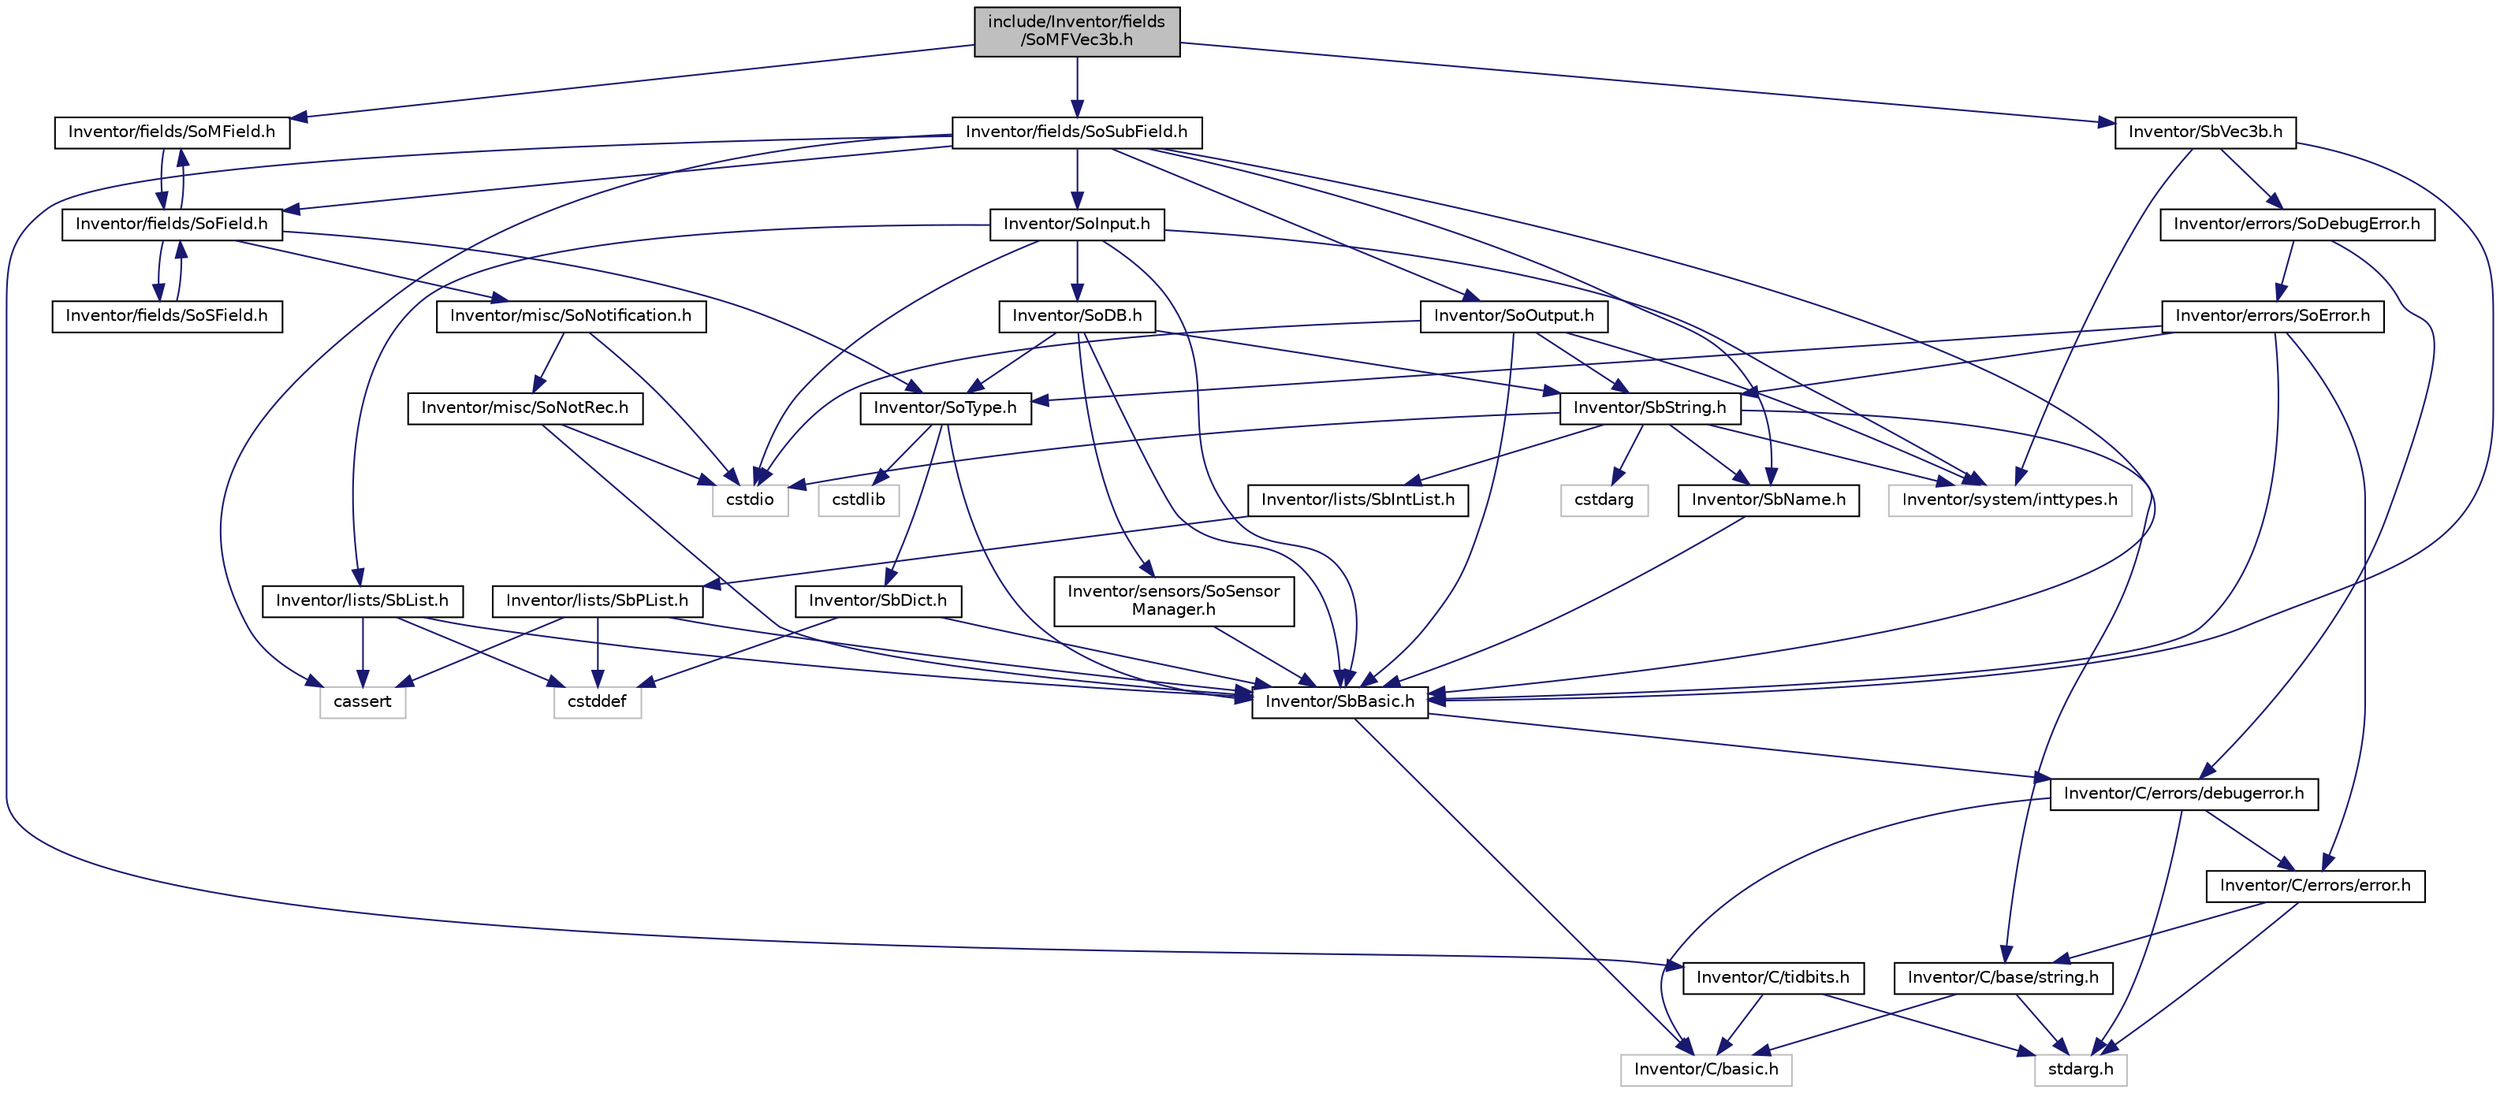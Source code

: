 digraph "include/Inventor/fields/SoMFVec3b.h"
{
 // LATEX_PDF_SIZE
  edge [fontname="Helvetica",fontsize="10",labelfontname="Helvetica",labelfontsize="10"];
  node [fontname="Helvetica",fontsize="10",shape=record];
  Node1 [label="include/Inventor/fields\l/SoMFVec3b.h",height=0.2,width=0.4,color="black", fillcolor="grey75", style="filled", fontcolor="black",tooltip=" "];
  Node1 -> Node2 [color="midnightblue",fontsize="10",style="solid",fontname="Helvetica"];
  Node2 [label="Inventor/fields/SoMField.h",height=0.2,width=0.4,color="black", fillcolor="white", style="filled",URL="$SoMField_8h.html",tooltip=" "];
  Node2 -> Node3 [color="midnightblue",fontsize="10",style="solid",fontname="Helvetica"];
  Node3 [label="Inventor/fields/SoField.h",height=0.2,width=0.4,color="black", fillcolor="white", style="filled",URL="$SoField_8h.html",tooltip=" "];
  Node3 -> Node4 [color="midnightblue",fontsize="10",style="solid",fontname="Helvetica"];
  Node4 [label="Inventor/SoType.h",height=0.2,width=0.4,color="black", fillcolor="white", style="filled",URL="$SoType_8h.html",tooltip=" "];
  Node4 -> Node5 [color="midnightblue",fontsize="10",style="solid",fontname="Helvetica"];
  Node5 [label="Inventor/SbBasic.h",height=0.2,width=0.4,color="black", fillcolor="white", style="filled",URL="$SbBasic_8h.html",tooltip=" "];
  Node5 -> Node6 [color="midnightblue",fontsize="10",style="solid",fontname="Helvetica"];
  Node6 [label="Inventor/C/basic.h",height=0.2,width=0.4,color="grey75", fillcolor="white", style="filled",tooltip=" "];
  Node5 -> Node7 [color="midnightblue",fontsize="10",style="solid",fontname="Helvetica"];
  Node7 [label="Inventor/C/errors/debugerror.h",height=0.2,width=0.4,color="black", fillcolor="white", style="filled",URL="$debugerror_8h.html",tooltip=" "];
  Node7 -> Node6 [color="midnightblue",fontsize="10",style="solid",fontname="Helvetica"];
  Node7 -> Node8 [color="midnightblue",fontsize="10",style="solid",fontname="Helvetica"];
  Node8 [label="Inventor/C/errors/error.h",height=0.2,width=0.4,color="black", fillcolor="white", style="filled",URL="$error_8h.html",tooltip=" "];
  Node8 -> Node9 [color="midnightblue",fontsize="10",style="solid",fontname="Helvetica"];
  Node9 [label="Inventor/C/base/string.h",height=0.2,width=0.4,color="black", fillcolor="white", style="filled",URL="$string_8h.html",tooltip=" "];
  Node9 -> Node6 [color="midnightblue",fontsize="10",style="solid",fontname="Helvetica"];
  Node9 -> Node10 [color="midnightblue",fontsize="10",style="solid",fontname="Helvetica"];
  Node10 [label="stdarg.h",height=0.2,width=0.4,color="grey75", fillcolor="white", style="filled",tooltip=" "];
  Node8 -> Node10 [color="midnightblue",fontsize="10",style="solid",fontname="Helvetica"];
  Node7 -> Node10 [color="midnightblue",fontsize="10",style="solid",fontname="Helvetica"];
  Node4 -> Node11 [color="midnightblue",fontsize="10",style="solid",fontname="Helvetica"];
  Node11 [label="cstdlib",height=0.2,width=0.4,color="grey75", fillcolor="white", style="filled",tooltip=" "];
  Node4 -> Node12 [color="midnightblue",fontsize="10",style="solid",fontname="Helvetica"];
  Node12 [label="Inventor/SbDict.h",height=0.2,width=0.4,color="black", fillcolor="white", style="filled",URL="$SbDict_8h.html",tooltip=" "];
  Node12 -> Node13 [color="midnightblue",fontsize="10",style="solid",fontname="Helvetica"];
  Node13 [label="cstddef",height=0.2,width=0.4,color="grey75", fillcolor="white", style="filled",tooltip=" "];
  Node12 -> Node5 [color="midnightblue",fontsize="10",style="solid",fontname="Helvetica"];
  Node3 -> Node14 [color="midnightblue",fontsize="10",style="solid",fontname="Helvetica"];
  Node14 [label="Inventor/misc/SoNotification.h",height=0.2,width=0.4,color="black", fillcolor="white", style="filled",URL="$SoNotification_8h.html",tooltip=" "];
  Node14 -> Node15 [color="midnightblue",fontsize="10",style="solid",fontname="Helvetica"];
  Node15 [label="Inventor/misc/SoNotRec.h",height=0.2,width=0.4,color="black", fillcolor="white", style="filled",URL="$SoNotRec_8h.html",tooltip=" "];
  Node15 -> Node5 [color="midnightblue",fontsize="10",style="solid",fontname="Helvetica"];
  Node15 -> Node16 [color="midnightblue",fontsize="10",style="solid",fontname="Helvetica"];
  Node16 [label="cstdio",height=0.2,width=0.4,color="grey75", fillcolor="white", style="filled",tooltip=" "];
  Node14 -> Node16 [color="midnightblue",fontsize="10",style="solid",fontname="Helvetica"];
  Node3 -> Node17 [color="midnightblue",fontsize="10",style="solid",fontname="Helvetica"];
  Node17 [label="Inventor/fields/SoSField.h",height=0.2,width=0.4,color="black", fillcolor="white", style="filled",URL="$SoSField_8h.html",tooltip=" "];
  Node17 -> Node3 [color="midnightblue",fontsize="10",style="solid",fontname="Helvetica"];
  Node3 -> Node2 [color="midnightblue",fontsize="10",style="solid",fontname="Helvetica"];
  Node1 -> Node18 [color="midnightblue",fontsize="10",style="solid",fontname="Helvetica"];
  Node18 [label="Inventor/fields/SoSubField.h",height=0.2,width=0.4,color="black", fillcolor="white", style="filled",URL="$SoSubField_8h.html",tooltip=" "];
  Node18 -> Node5 [color="midnightblue",fontsize="10",style="solid",fontname="Helvetica"];
  Node18 -> Node19 [color="midnightblue",fontsize="10",style="solid",fontname="Helvetica"];
  Node19 [label="Inventor/SbName.h",height=0.2,width=0.4,color="black", fillcolor="white", style="filled",URL="$SbName_8h.html",tooltip=" "];
  Node19 -> Node5 [color="midnightblue",fontsize="10",style="solid",fontname="Helvetica"];
  Node18 -> Node20 [color="midnightblue",fontsize="10",style="solid",fontname="Helvetica"];
  Node20 [label="Inventor/C/tidbits.h",height=0.2,width=0.4,color="black", fillcolor="white", style="filled",URL="$tidbits_8h.html",tooltip=" "];
  Node20 -> Node6 [color="midnightblue",fontsize="10",style="solid",fontname="Helvetica"];
  Node20 -> Node10 [color="midnightblue",fontsize="10",style="solid",fontname="Helvetica"];
  Node18 -> Node21 [color="midnightblue",fontsize="10",style="solid",fontname="Helvetica"];
  Node21 [label="cassert",height=0.2,width=0.4,color="grey75", fillcolor="white", style="filled",tooltip=" "];
  Node18 -> Node3 [color="midnightblue",fontsize="10",style="solid",fontname="Helvetica"];
  Node18 -> Node22 [color="midnightblue",fontsize="10",style="solid",fontname="Helvetica"];
  Node22 [label="Inventor/SoInput.h",height=0.2,width=0.4,color="black", fillcolor="white", style="filled",URL="$SoInput_8h.html",tooltip=" "];
  Node22 -> Node23 [color="midnightblue",fontsize="10",style="solid",fontname="Helvetica"];
  Node23 [label="Inventor/system/inttypes.h",height=0.2,width=0.4,color="grey75", fillcolor="white", style="filled",tooltip=" "];
  Node22 -> Node5 [color="midnightblue",fontsize="10",style="solid",fontname="Helvetica"];
  Node22 -> Node24 [color="midnightblue",fontsize="10",style="solid",fontname="Helvetica"];
  Node24 [label="Inventor/lists/SbList.h",height=0.2,width=0.4,color="black", fillcolor="white", style="filled",URL="$SbList_8h.html",tooltip=" "];
  Node24 -> Node21 [color="midnightblue",fontsize="10",style="solid",fontname="Helvetica"];
  Node24 -> Node13 [color="midnightblue",fontsize="10",style="solid",fontname="Helvetica"];
  Node24 -> Node5 [color="midnightblue",fontsize="10",style="solid",fontname="Helvetica"];
  Node22 -> Node16 [color="midnightblue",fontsize="10",style="solid",fontname="Helvetica"];
  Node22 -> Node25 [color="midnightblue",fontsize="10",style="solid",fontname="Helvetica"];
  Node25 [label="Inventor/SoDB.h",height=0.2,width=0.4,color="black", fillcolor="white", style="filled",URL="$SoDB_8h.html",tooltip=" "];
  Node25 -> Node5 [color="midnightblue",fontsize="10",style="solid",fontname="Helvetica"];
  Node25 -> Node26 [color="midnightblue",fontsize="10",style="solid",fontname="Helvetica"];
  Node26 [label="Inventor/SbString.h",height=0.2,width=0.4,color="black", fillcolor="white", style="filled",URL="$SbString_8h.html",tooltip=" "];
  Node26 -> Node27 [color="midnightblue",fontsize="10",style="solid",fontname="Helvetica"];
  Node27 [label="cstdarg",height=0.2,width=0.4,color="grey75", fillcolor="white", style="filled",tooltip=" "];
  Node26 -> Node16 [color="midnightblue",fontsize="10",style="solid",fontname="Helvetica"];
  Node26 -> Node23 [color="midnightblue",fontsize="10",style="solid",fontname="Helvetica"];
  Node26 -> Node9 [color="midnightblue",fontsize="10",style="solid",fontname="Helvetica"];
  Node26 -> Node28 [color="midnightblue",fontsize="10",style="solid",fontname="Helvetica"];
  Node28 [label="Inventor/lists/SbIntList.h",height=0.2,width=0.4,color="black", fillcolor="white", style="filled",URL="$SbIntList_8h.html",tooltip=" "];
  Node28 -> Node29 [color="midnightblue",fontsize="10",style="solid",fontname="Helvetica"];
  Node29 [label="Inventor/lists/SbPList.h",height=0.2,width=0.4,color="black", fillcolor="white", style="filled",URL="$lists_2SbPList_8h.html",tooltip=" "];
  Node29 -> Node5 [color="midnightblue",fontsize="10",style="solid",fontname="Helvetica"];
  Node29 -> Node21 [color="midnightblue",fontsize="10",style="solid",fontname="Helvetica"];
  Node29 -> Node13 [color="midnightblue",fontsize="10",style="solid",fontname="Helvetica"];
  Node26 -> Node19 [color="midnightblue",fontsize="10",style="solid",fontname="Helvetica"];
  Node25 -> Node4 [color="midnightblue",fontsize="10",style="solid",fontname="Helvetica"];
  Node25 -> Node30 [color="midnightblue",fontsize="10",style="solid",fontname="Helvetica"];
  Node30 [label="Inventor/sensors/SoSensor\lManager.h",height=0.2,width=0.4,color="black", fillcolor="white", style="filled",URL="$SoSensorManager_8h.html",tooltip=" "];
  Node30 -> Node5 [color="midnightblue",fontsize="10",style="solid",fontname="Helvetica"];
  Node18 -> Node31 [color="midnightblue",fontsize="10",style="solid",fontname="Helvetica"];
  Node31 [label="Inventor/SoOutput.h",height=0.2,width=0.4,color="black", fillcolor="white", style="filled",URL="$SoOutput_8h.html",tooltip=" "];
  Node31 -> Node23 [color="midnightblue",fontsize="10",style="solid",fontname="Helvetica"];
  Node31 -> Node5 [color="midnightblue",fontsize="10",style="solid",fontname="Helvetica"];
  Node31 -> Node26 [color="midnightblue",fontsize="10",style="solid",fontname="Helvetica"];
  Node31 -> Node16 [color="midnightblue",fontsize="10",style="solid",fontname="Helvetica"];
  Node1 -> Node32 [color="midnightblue",fontsize="10",style="solid",fontname="Helvetica"];
  Node32 [label="Inventor/SbVec3b.h",height=0.2,width=0.4,color="black", fillcolor="white", style="filled",URL="$SbVec3b_8h.html",tooltip=" "];
  Node32 -> Node5 [color="midnightblue",fontsize="10",style="solid",fontname="Helvetica"];
  Node32 -> Node23 [color="midnightblue",fontsize="10",style="solid",fontname="Helvetica"];
  Node32 -> Node33 [color="midnightblue",fontsize="10",style="solid",fontname="Helvetica"];
  Node33 [label="Inventor/errors/SoDebugError.h",height=0.2,width=0.4,color="black", fillcolor="white", style="filled",URL="$SoDebugError_8h.html",tooltip=" "];
  Node33 -> Node34 [color="midnightblue",fontsize="10",style="solid",fontname="Helvetica"];
  Node34 [label="Inventor/errors/SoError.h",height=0.2,width=0.4,color="black", fillcolor="white", style="filled",URL="$SoError_8h.html",tooltip=" "];
  Node34 -> Node5 [color="midnightblue",fontsize="10",style="solid",fontname="Helvetica"];
  Node34 -> Node26 [color="midnightblue",fontsize="10",style="solid",fontname="Helvetica"];
  Node34 -> Node8 [color="midnightblue",fontsize="10",style="solid",fontname="Helvetica"];
  Node34 -> Node4 [color="midnightblue",fontsize="10",style="solid",fontname="Helvetica"];
  Node33 -> Node7 [color="midnightblue",fontsize="10",style="solid",fontname="Helvetica"];
}
